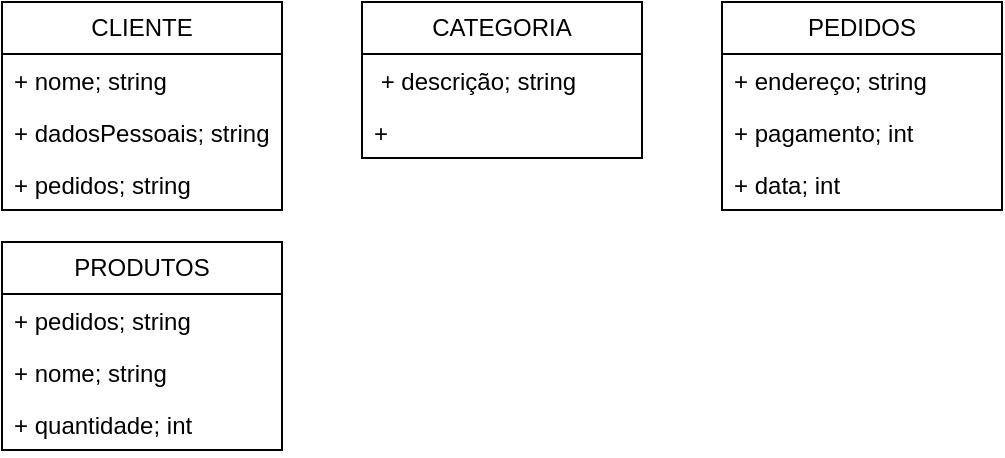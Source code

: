 <mxfile version="21.6.9" type="device">
  <diagram name="Página-1" id="jyzB1WP1YtK8zazv9d2y">
    <mxGraphModel dx="1400" dy="765" grid="1" gridSize="10" guides="1" tooltips="1" connect="1" arrows="1" fold="1" page="1" pageScale="1" pageWidth="827" pageHeight="1169" math="0" shadow="0">
      <root>
        <mxCell id="0" />
        <mxCell id="1" parent="0" />
        <mxCell id="jtpOl5nipXxIzOys1Vl6-4" value="CLIENTE" style="swimlane;fontStyle=0;childLayout=stackLayout;horizontal=1;startSize=26;fillColor=none;horizontalStack=0;resizeParent=1;resizeParentMax=0;resizeLast=0;collapsible=1;marginBottom=0;whiteSpace=wrap;html=1;" vertex="1" parent="1">
          <mxGeometry x="160" y="80" width="140" height="104" as="geometry" />
        </mxCell>
        <mxCell id="jtpOl5nipXxIzOys1Vl6-5" value="+ nome; string" style="text;strokeColor=none;fillColor=none;align=left;verticalAlign=top;spacingLeft=4;spacingRight=4;overflow=hidden;rotatable=0;points=[[0,0.5],[1,0.5]];portConstraint=eastwest;whiteSpace=wrap;html=1;" vertex="1" parent="jtpOl5nipXxIzOys1Vl6-4">
          <mxGeometry y="26" width="140" height="26" as="geometry" />
        </mxCell>
        <mxCell id="jtpOl5nipXxIzOys1Vl6-6" value="+ dadosPessoais; string" style="text;strokeColor=none;fillColor=none;align=left;verticalAlign=top;spacingLeft=4;spacingRight=4;overflow=hidden;rotatable=0;points=[[0,0.5],[1,0.5]];portConstraint=eastwest;whiteSpace=wrap;html=1;" vertex="1" parent="jtpOl5nipXxIzOys1Vl6-4">
          <mxGeometry y="52" width="140" height="26" as="geometry" />
        </mxCell>
        <mxCell id="jtpOl5nipXxIzOys1Vl6-7" value="+ pedidos; string" style="text;strokeColor=none;fillColor=none;align=left;verticalAlign=top;spacingLeft=4;spacingRight=4;overflow=hidden;rotatable=0;points=[[0,0.5],[1,0.5]];portConstraint=eastwest;whiteSpace=wrap;html=1;" vertex="1" parent="jtpOl5nipXxIzOys1Vl6-4">
          <mxGeometry y="78" width="140" height="26" as="geometry" />
        </mxCell>
        <mxCell id="jtpOl5nipXxIzOys1Vl6-12" value="CATEGORIA" style="swimlane;fontStyle=0;childLayout=stackLayout;horizontal=1;startSize=26;fillColor=none;horizontalStack=0;resizeParent=1;resizeParentMax=0;resizeLast=0;collapsible=1;marginBottom=0;whiteSpace=wrap;html=1;" vertex="1" parent="1">
          <mxGeometry x="340" y="80" width="140" height="78" as="geometry" />
        </mxCell>
        <mxCell id="jtpOl5nipXxIzOys1Vl6-14" value="&amp;nbsp;+ descrição; string" style="text;strokeColor=none;fillColor=none;align=left;verticalAlign=top;spacingLeft=4;spacingRight=4;overflow=hidden;rotatable=0;points=[[0,0.5],[1,0.5]];portConstraint=eastwest;whiteSpace=wrap;html=1;" vertex="1" parent="jtpOl5nipXxIzOys1Vl6-12">
          <mxGeometry y="26" width="140" height="26" as="geometry" />
        </mxCell>
        <mxCell id="jtpOl5nipXxIzOys1Vl6-15" value="+" style="text;strokeColor=none;fillColor=none;align=left;verticalAlign=top;spacingLeft=4;spacingRight=4;overflow=hidden;rotatable=0;points=[[0,0.5],[1,0.5]];portConstraint=eastwest;whiteSpace=wrap;html=1;" vertex="1" parent="jtpOl5nipXxIzOys1Vl6-12">
          <mxGeometry y="52" width="140" height="26" as="geometry" />
        </mxCell>
        <mxCell id="jtpOl5nipXxIzOys1Vl6-16" value="PEDIDOS" style="swimlane;fontStyle=0;childLayout=stackLayout;horizontal=1;startSize=26;fillColor=none;horizontalStack=0;resizeParent=1;resizeParentMax=0;resizeLast=0;collapsible=1;marginBottom=0;whiteSpace=wrap;html=1;" vertex="1" parent="1">
          <mxGeometry x="520" y="80" width="140" height="104" as="geometry" />
        </mxCell>
        <mxCell id="jtpOl5nipXxIzOys1Vl6-17" value="+ endereço; string" style="text;strokeColor=none;fillColor=none;align=left;verticalAlign=top;spacingLeft=4;spacingRight=4;overflow=hidden;rotatable=0;points=[[0,0.5],[1,0.5]];portConstraint=eastwest;whiteSpace=wrap;html=1;" vertex="1" parent="jtpOl5nipXxIzOys1Vl6-16">
          <mxGeometry y="26" width="140" height="26" as="geometry" />
        </mxCell>
        <mxCell id="jtpOl5nipXxIzOys1Vl6-18" value="+ pagamento; int" style="text;strokeColor=none;fillColor=none;align=left;verticalAlign=top;spacingLeft=4;spacingRight=4;overflow=hidden;rotatable=0;points=[[0,0.5],[1,0.5]];portConstraint=eastwest;whiteSpace=wrap;html=1;" vertex="1" parent="jtpOl5nipXxIzOys1Vl6-16">
          <mxGeometry y="52" width="140" height="26" as="geometry" />
        </mxCell>
        <mxCell id="jtpOl5nipXxIzOys1Vl6-19" value="+ data; int" style="text;strokeColor=none;fillColor=none;align=left;verticalAlign=top;spacingLeft=4;spacingRight=4;overflow=hidden;rotatable=0;points=[[0,0.5],[1,0.5]];portConstraint=eastwest;whiteSpace=wrap;html=1;" vertex="1" parent="jtpOl5nipXxIzOys1Vl6-16">
          <mxGeometry y="78" width="140" height="26" as="geometry" />
        </mxCell>
        <mxCell id="jtpOl5nipXxIzOys1Vl6-20" value="PRODUTOS" style="swimlane;fontStyle=0;childLayout=stackLayout;horizontal=1;startSize=26;fillColor=none;horizontalStack=0;resizeParent=1;resizeParentMax=0;resizeLast=0;collapsible=1;marginBottom=0;whiteSpace=wrap;html=1;" vertex="1" parent="1">
          <mxGeometry x="160" y="200" width="140" height="104" as="geometry" />
        </mxCell>
        <mxCell id="jtpOl5nipXxIzOys1Vl6-21" value="+ pedidos; string" style="text;strokeColor=none;fillColor=none;align=left;verticalAlign=top;spacingLeft=4;spacingRight=4;overflow=hidden;rotatable=0;points=[[0,0.5],[1,0.5]];portConstraint=eastwest;whiteSpace=wrap;html=1;" vertex="1" parent="jtpOl5nipXxIzOys1Vl6-20">
          <mxGeometry y="26" width="140" height="26" as="geometry" />
        </mxCell>
        <mxCell id="jtpOl5nipXxIzOys1Vl6-22" value="+ nome; string" style="text;strokeColor=none;fillColor=none;align=left;verticalAlign=top;spacingLeft=4;spacingRight=4;overflow=hidden;rotatable=0;points=[[0,0.5],[1,0.5]];portConstraint=eastwest;whiteSpace=wrap;html=1;" vertex="1" parent="jtpOl5nipXxIzOys1Vl6-20">
          <mxGeometry y="52" width="140" height="26" as="geometry" />
        </mxCell>
        <mxCell id="jtpOl5nipXxIzOys1Vl6-23" value="+ quantidade; int" style="text;strokeColor=none;fillColor=none;align=left;verticalAlign=top;spacingLeft=4;spacingRight=4;overflow=hidden;rotatable=0;points=[[0,0.5],[1,0.5]];portConstraint=eastwest;whiteSpace=wrap;html=1;" vertex="1" parent="jtpOl5nipXxIzOys1Vl6-20">
          <mxGeometry y="78" width="140" height="26" as="geometry" />
        </mxCell>
      </root>
    </mxGraphModel>
  </diagram>
</mxfile>
